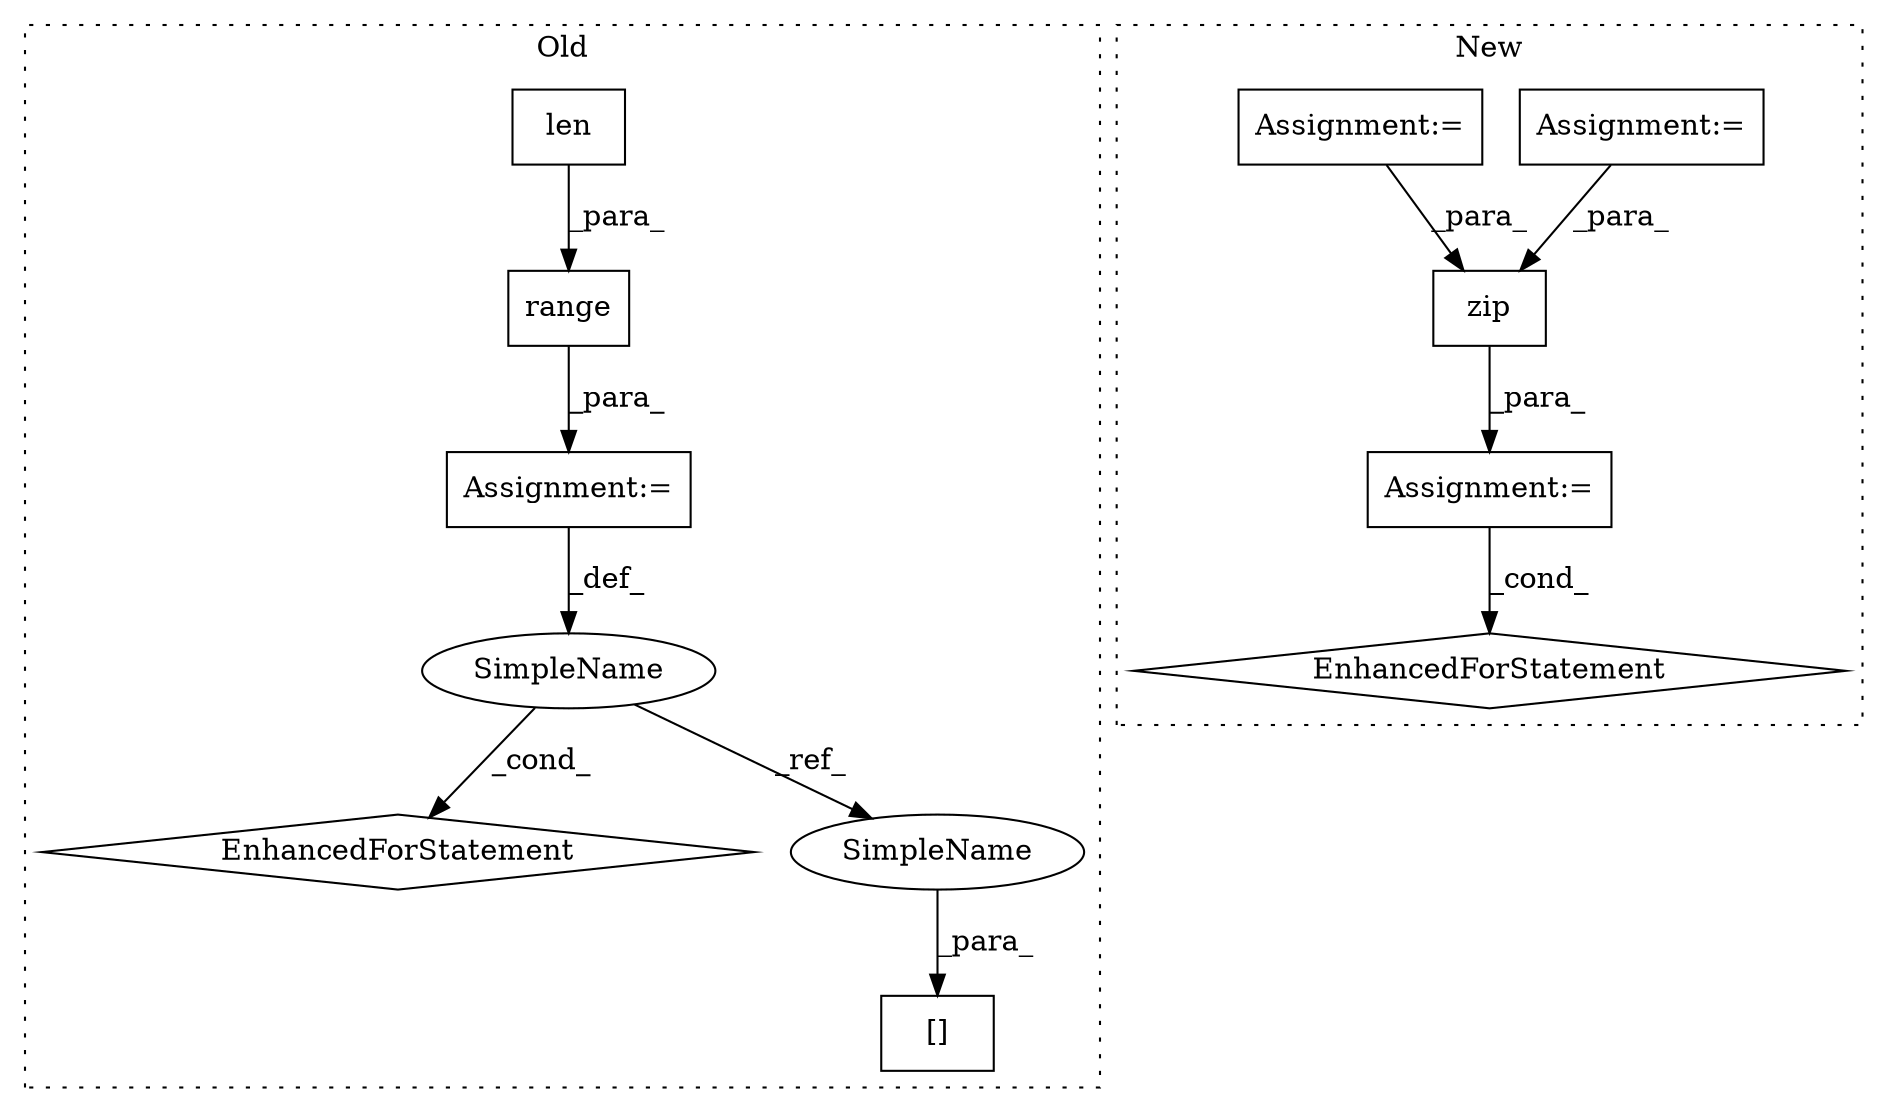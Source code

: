 digraph G {
subgraph cluster0 {
1 [label="EnhancedForStatement" a="70" s="2353,2436" l="53,2" shape="diamond"];
4 [label="Assignment:=" a="7" s="2353,2436" l="53,2" shape="box"];
6 [label="[]" a="2" s="2572,2580" l="7,1" shape="box"];
7 [label="SimpleName" a="42" s="2410" l="1" shape="ellipse"];
9 [label="range" a="32" s="2414,2435" l="6,1" shape="box"];
10 [label="len" a="32" s="2420,2430" l="4,1" shape="box"];
12 [label="SimpleName" a="42" s="2579" l="1" shape="ellipse"];
label = "Old";
style="dotted";
}
subgraph cluster1 {
2 [label="zip" a="32" s="3500,3556" l="4,1" shape="box"];
3 [label="Assignment:=" a="7" s="3419,3557" l="68,2" shape="box"];
5 [label="EnhancedForStatement" a="70" s="3419,3557" l="68,2" shape="diamond"];
8 [label="Assignment:=" a="7" s="3149" l="1" shape="box"];
11 [label="Assignment:=" a="7" s="3222" l="1" shape="box"];
label = "New";
style="dotted";
}
2 -> 3 [label="_para_"];
3 -> 5 [label="_cond_"];
4 -> 7 [label="_def_"];
7 -> 1 [label="_cond_"];
7 -> 12 [label="_ref_"];
8 -> 2 [label="_para_"];
9 -> 4 [label="_para_"];
10 -> 9 [label="_para_"];
11 -> 2 [label="_para_"];
12 -> 6 [label="_para_"];
}